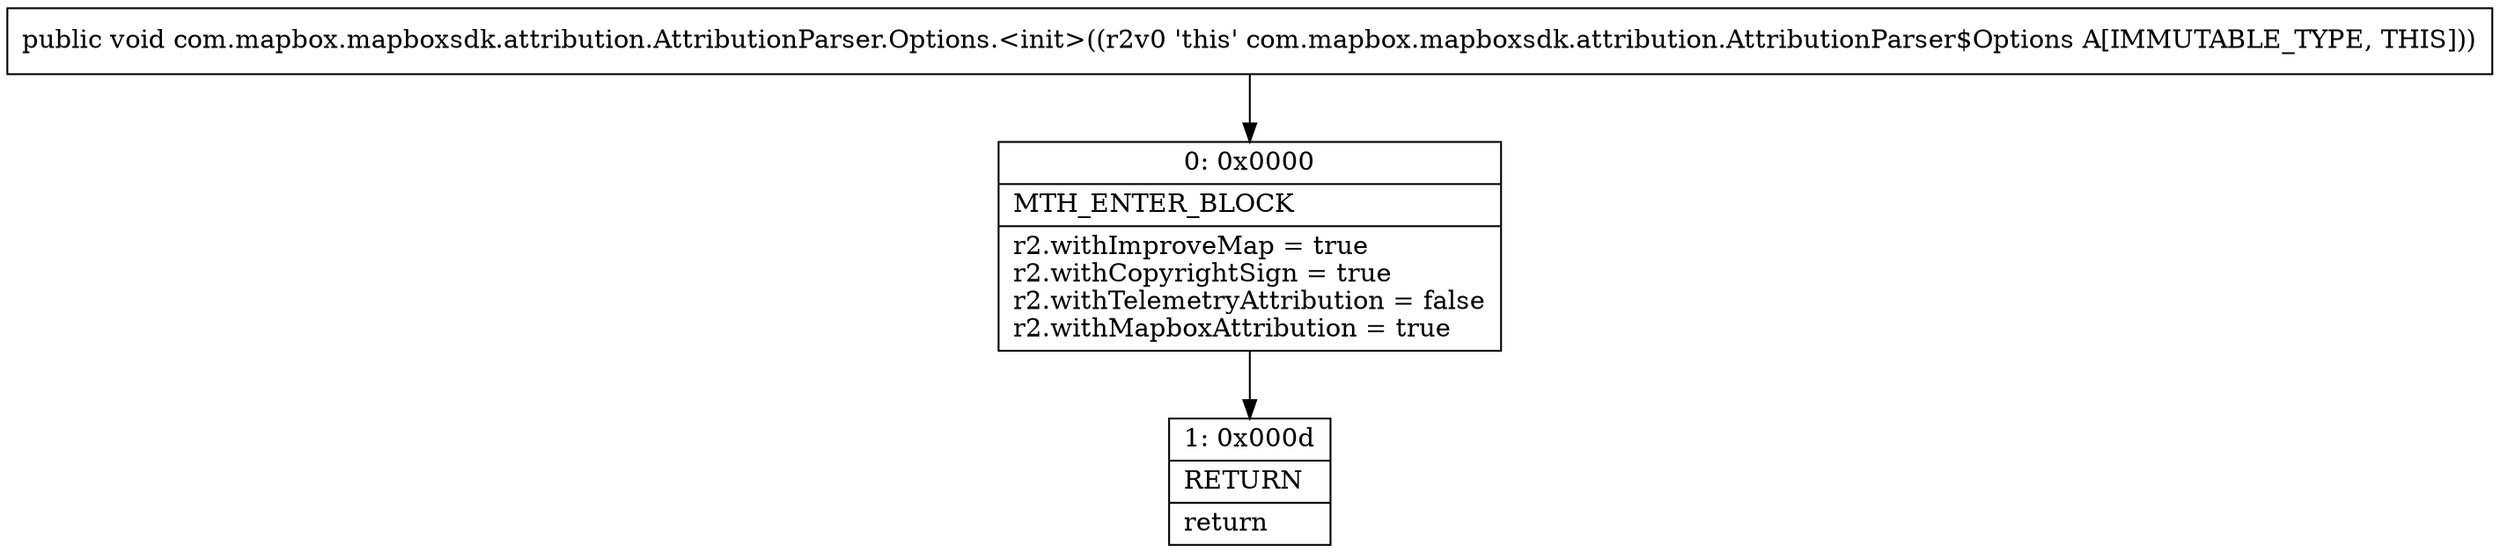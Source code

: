 digraph "CFG forcom.mapbox.mapboxsdk.attribution.AttributionParser.Options.\<init\>()V" {
Node_0 [shape=record,label="{0\:\ 0x0000|MTH_ENTER_BLOCK\l|r2.withImproveMap = true\lr2.withCopyrightSign = true\lr2.withTelemetryAttribution = false\lr2.withMapboxAttribution = true\l}"];
Node_1 [shape=record,label="{1\:\ 0x000d|RETURN\l|return\l}"];
MethodNode[shape=record,label="{public void com.mapbox.mapboxsdk.attribution.AttributionParser.Options.\<init\>((r2v0 'this' com.mapbox.mapboxsdk.attribution.AttributionParser$Options A[IMMUTABLE_TYPE, THIS])) }"];
MethodNode -> Node_0;
Node_0 -> Node_1;
}

